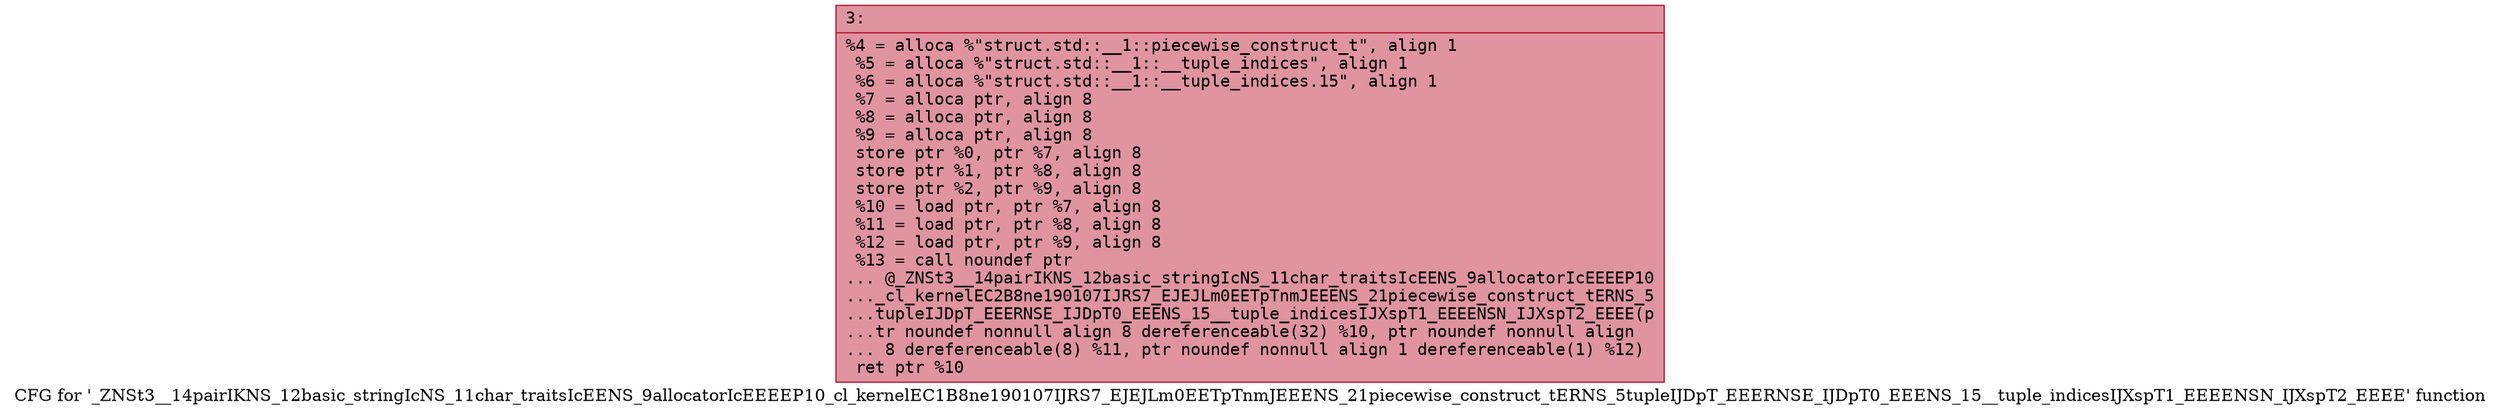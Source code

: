 digraph "CFG for '_ZNSt3__14pairIKNS_12basic_stringIcNS_11char_traitsIcEENS_9allocatorIcEEEEP10_cl_kernelEC1B8ne190107IJRS7_EJEJLm0EETpTnmJEEENS_21piecewise_construct_tERNS_5tupleIJDpT_EEERNSE_IJDpT0_EEENS_15__tuple_indicesIJXspT1_EEEENSN_IJXspT2_EEEE' function" {
	label="CFG for '_ZNSt3__14pairIKNS_12basic_stringIcNS_11char_traitsIcEENS_9allocatorIcEEEEP10_cl_kernelEC1B8ne190107IJRS7_EJEJLm0EETpTnmJEEENS_21piecewise_construct_tERNS_5tupleIJDpT_EEERNSE_IJDpT0_EEENS_15__tuple_indicesIJXspT1_EEEENSN_IJXspT2_EEEE' function";

	Node0x60000139e670 [shape=record,color="#b70d28ff", style=filled, fillcolor="#b70d2870" fontname="Courier",label="{3:\l|  %4 = alloca %\"struct.std::__1::piecewise_construct_t\", align 1\l  %5 = alloca %\"struct.std::__1::__tuple_indices\", align 1\l  %6 = alloca %\"struct.std::__1::__tuple_indices.15\", align 1\l  %7 = alloca ptr, align 8\l  %8 = alloca ptr, align 8\l  %9 = alloca ptr, align 8\l  store ptr %0, ptr %7, align 8\l  store ptr %1, ptr %8, align 8\l  store ptr %2, ptr %9, align 8\l  %10 = load ptr, ptr %7, align 8\l  %11 = load ptr, ptr %8, align 8\l  %12 = load ptr, ptr %9, align 8\l  %13 = call noundef ptr\l... @_ZNSt3__14pairIKNS_12basic_stringIcNS_11char_traitsIcEENS_9allocatorIcEEEEP10\l..._cl_kernelEC2B8ne190107IJRS7_EJEJLm0EETpTnmJEEENS_21piecewise_construct_tERNS_5\l...tupleIJDpT_EEERNSE_IJDpT0_EEENS_15__tuple_indicesIJXspT1_EEEENSN_IJXspT2_EEEE(p\l...tr noundef nonnull align 8 dereferenceable(32) %10, ptr noundef nonnull align\l... 8 dereferenceable(8) %11, ptr noundef nonnull align 1 dereferenceable(1) %12)\l  ret ptr %10\l}"];
}

